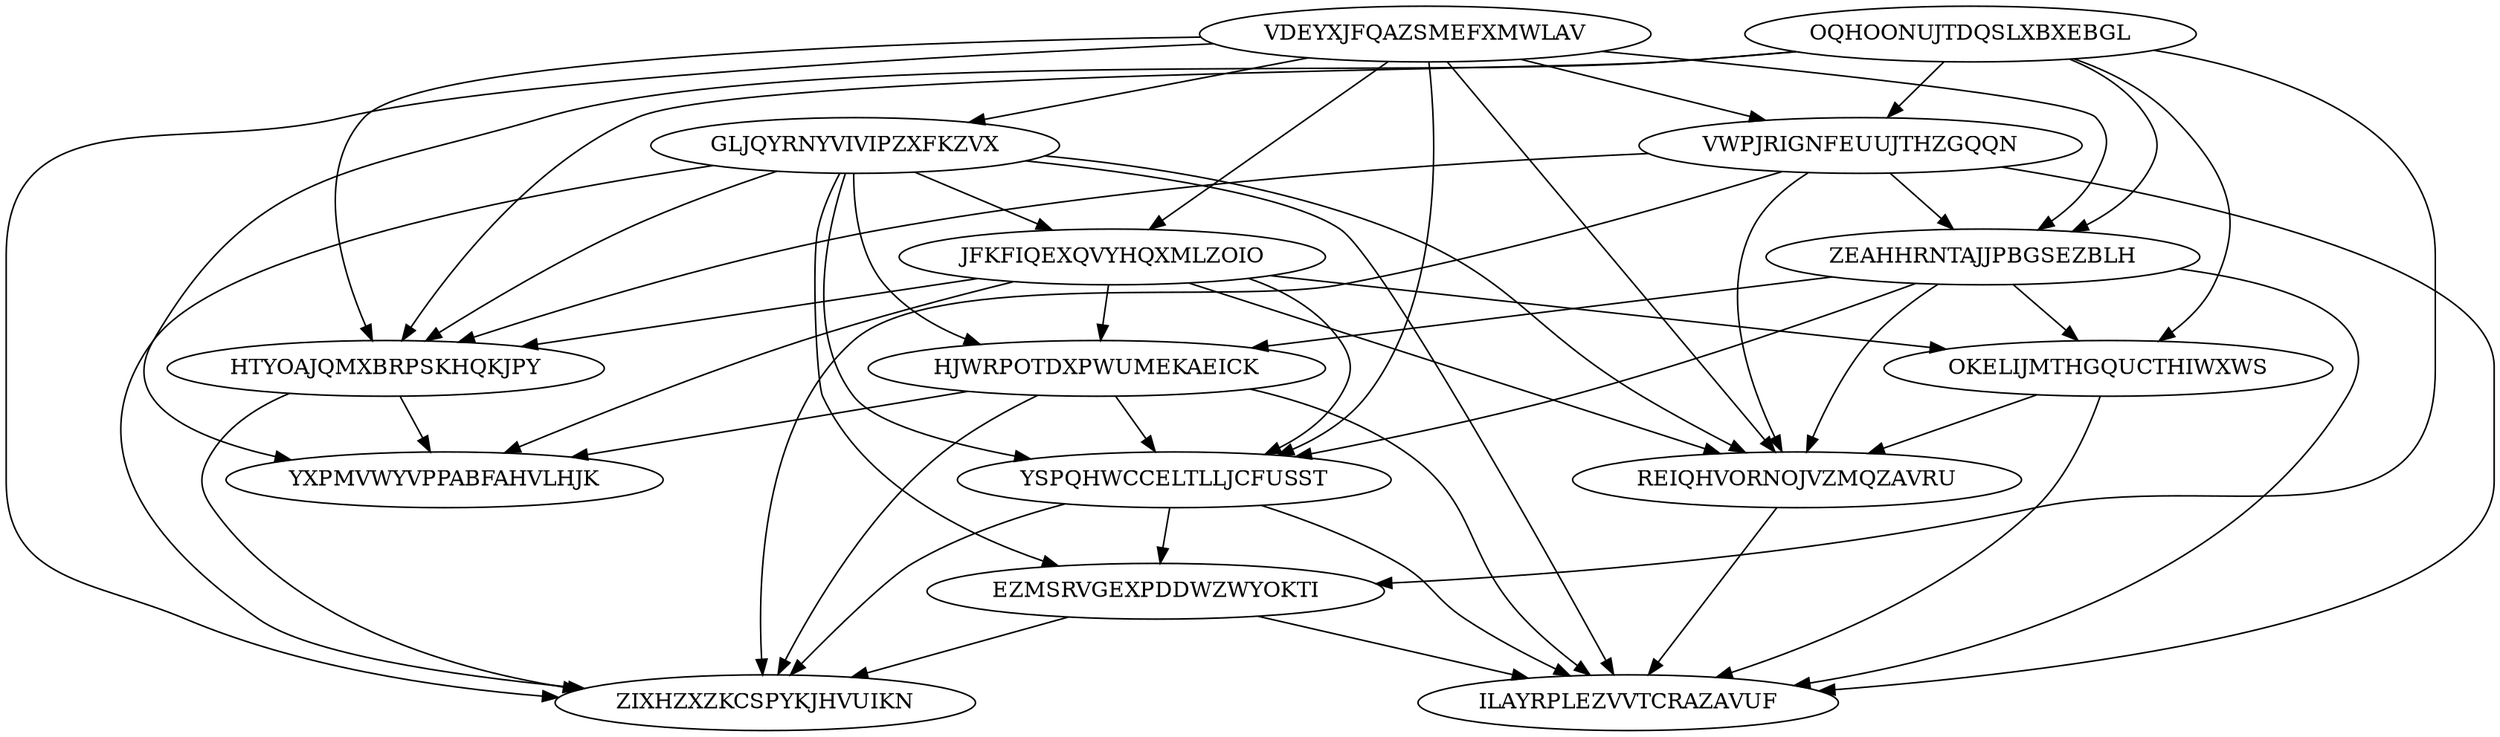 digraph N15M52 {
	VDEYXJFQAZSMEFXMWLAV	[Weight=15];
	GLJQYRNYVIVIPZXFKZVX	[Weight=11];
	OQHOONUJTDQSLXBXEBGL	[Weight=20];
	VWPJRIGNFEUUJTHZGQQN	[Weight=14];
	JFKFIQEXQVYHQXMLZOIO	[Weight=18];
	ZEAHHRNTAJJPBGSEZBLH	[Weight=15];
	HJWRPOTDXPWUMEKAEICK	[Weight=13];
	YSPQHWCCELTLLJCFUSST	[Weight=18];
	OKELIJMTHGQUCTHIWXWS	[Weight=10];
	REIQHVORNOJVZMQZAVRU	[Weight=12];
	HTYOAJQMXBRPSKHQKJPY	[Weight=12];
	YXPMVWYVPPABFAHVLHJK	[Weight=16];
	EZMSRVGEXPDDWZWYOKTI	[Weight=12];
	ILAYRPLEZVVTCRAZAVUF	[Weight=16];
	ZIXHZXZKCSPYKJHVUIKN	[Weight=12];
	JFKFIQEXQVYHQXMLZOIO -> HJWRPOTDXPWUMEKAEICK [Weight=13];
	VDEYXJFQAZSMEFXMWLAV -> HTYOAJQMXBRPSKHQKJPY [Weight=15];
	VWPJRIGNFEUUJTHZGQQN -> REIQHVORNOJVZMQZAVRU [Weight=15];
	HJWRPOTDXPWUMEKAEICK -> ZIXHZXZKCSPYKJHVUIKN [Weight=19];
	REIQHVORNOJVZMQZAVRU -> ILAYRPLEZVVTCRAZAVUF [Weight=20];
	EZMSRVGEXPDDWZWYOKTI -> ZIXHZXZKCSPYKJHVUIKN [Weight=12];
	OQHOONUJTDQSLXBXEBGL -> VWPJRIGNFEUUJTHZGQQN [Weight=10];
	YSPQHWCCELTLLJCFUSST -> ILAYRPLEZVVTCRAZAVUF [Weight=10];
	ZEAHHRNTAJJPBGSEZBLH -> REIQHVORNOJVZMQZAVRU [Weight=11];
	ZEAHHRNTAJJPBGSEZBLH -> HJWRPOTDXPWUMEKAEICK [Weight=20];
	GLJQYRNYVIVIPZXFKZVX -> REIQHVORNOJVZMQZAVRU [Weight=12];
	GLJQYRNYVIVIPZXFKZVX -> HTYOAJQMXBRPSKHQKJPY [Weight=13];
	GLJQYRNYVIVIPZXFKZVX -> ZIXHZXZKCSPYKJHVUIKN [Weight=11];
	VWPJRIGNFEUUJTHZGQQN -> ZIXHZXZKCSPYKJHVUIKN [Weight=14];
	VDEYXJFQAZSMEFXMWLAV -> YSPQHWCCELTLLJCFUSST [Weight=15];
	OQHOONUJTDQSLXBXEBGL -> YXPMVWYVPPABFAHVLHJK [Weight=11];
	GLJQYRNYVIVIPZXFKZVX -> EZMSRVGEXPDDWZWYOKTI [Weight=14];
	HJWRPOTDXPWUMEKAEICK -> ILAYRPLEZVVTCRAZAVUF [Weight=15];
	OQHOONUJTDQSLXBXEBGL -> EZMSRVGEXPDDWZWYOKTI [Weight=12];
	VDEYXJFQAZSMEFXMWLAV -> GLJQYRNYVIVIPZXFKZVX [Weight=17];
	OQHOONUJTDQSLXBXEBGL -> ZEAHHRNTAJJPBGSEZBLH [Weight=11];
	YSPQHWCCELTLLJCFUSST -> ZIXHZXZKCSPYKJHVUIKN [Weight=16];
	JFKFIQEXQVYHQXMLZOIO -> YSPQHWCCELTLLJCFUSST [Weight=14];
	GLJQYRNYVIVIPZXFKZVX -> HJWRPOTDXPWUMEKAEICK [Weight=14];
	EZMSRVGEXPDDWZWYOKTI -> ILAYRPLEZVVTCRAZAVUF [Weight=16];
	HTYOAJQMXBRPSKHQKJPY -> ZIXHZXZKCSPYKJHVUIKN [Weight=13];
	JFKFIQEXQVYHQXMLZOIO -> REIQHVORNOJVZMQZAVRU [Weight=15];
	OQHOONUJTDQSLXBXEBGL -> HTYOAJQMXBRPSKHQKJPY [Weight=18];
	VWPJRIGNFEUUJTHZGQQN -> ILAYRPLEZVVTCRAZAVUF [Weight=11];
	VDEYXJFQAZSMEFXMWLAV -> ZIXHZXZKCSPYKJHVUIKN [Weight=13];
	JFKFIQEXQVYHQXMLZOIO -> YXPMVWYVPPABFAHVLHJK [Weight=16];
	ZEAHHRNTAJJPBGSEZBLH -> ILAYRPLEZVVTCRAZAVUF [Weight=15];
	HTYOAJQMXBRPSKHQKJPY -> YXPMVWYVPPABFAHVLHJK [Weight=17];
	VDEYXJFQAZSMEFXMWLAV -> JFKFIQEXQVYHQXMLZOIO [Weight=14];
	YSPQHWCCELTLLJCFUSST -> EZMSRVGEXPDDWZWYOKTI [Weight=12];
	JFKFIQEXQVYHQXMLZOIO -> HTYOAJQMXBRPSKHQKJPY [Weight=13];
	VDEYXJFQAZSMEFXMWLAV -> REIQHVORNOJVZMQZAVRU [Weight=13];
	VWPJRIGNFEUUJTHZGQQN -> ZEAHHRNTAJJPBGSEZBLH [Weight=15];
	GLJQYRNYVIVIPZXFKZVX -> JFKFIQEXQVYHQXMLZOIO [Weight=16];
	GLJQYRNYVIVIPZXFKZVX -> YSPQHWCCELTLLJCFUSST [Weight=17];
	ZEAHHRNTAJJPBGSEZBLH -> YSPQHWCCELTLLJCFUSST [Weight=19];
	JFKFIQEXQVYHQXMLZOIO -> OKELIJMTHGQUCTHIWXWS [Weight=12];
	OQHOONUJTDQSLXBXEBGL -> OKELIJMTHGQUCTHIWXWS [Weight=19];
	OKELIJMTHGQUCTHIWXWS -> REIQHVORNOJVZMQZAVRU [Weight=15];
	GLJQYRNYVIVIPZXFKZVX -> ILAYRPLEZVVTCRAZAVUF [Weight=11];
	VWPJRIGNFEUUJTHZGQQN -> HTYOAJQMXBRPSKHQKJPY [Weight=16];
	HJWRPOTDXPWUMEKAEICK -> YXPMVWYVPPABFAHVLHJK [Weight=16];
	OKELIJMTHGQUCTHIWXWS -> ILAYRPLEZVVTCRAZAVUF [Weight=12];
	HJWRPOTDXPWUMEKAEICK -> YSPQHWCCELTLLJCFUSST [Weight=14];
	VDEYXJFQAZSMEFXMWLAV -> VWPJRIGNFEUUJTHZGQQN [Weight=18];
	VDEYXJFQAZSMEFXMWLAV -> ZEAHHRNTAJJPBGSEZBLH [Weight=14];
	ZEAHHRNTAJJPBGSEZBLH -> OKELIJMTHGQUCTHIWXWS [Weight=18];
}
